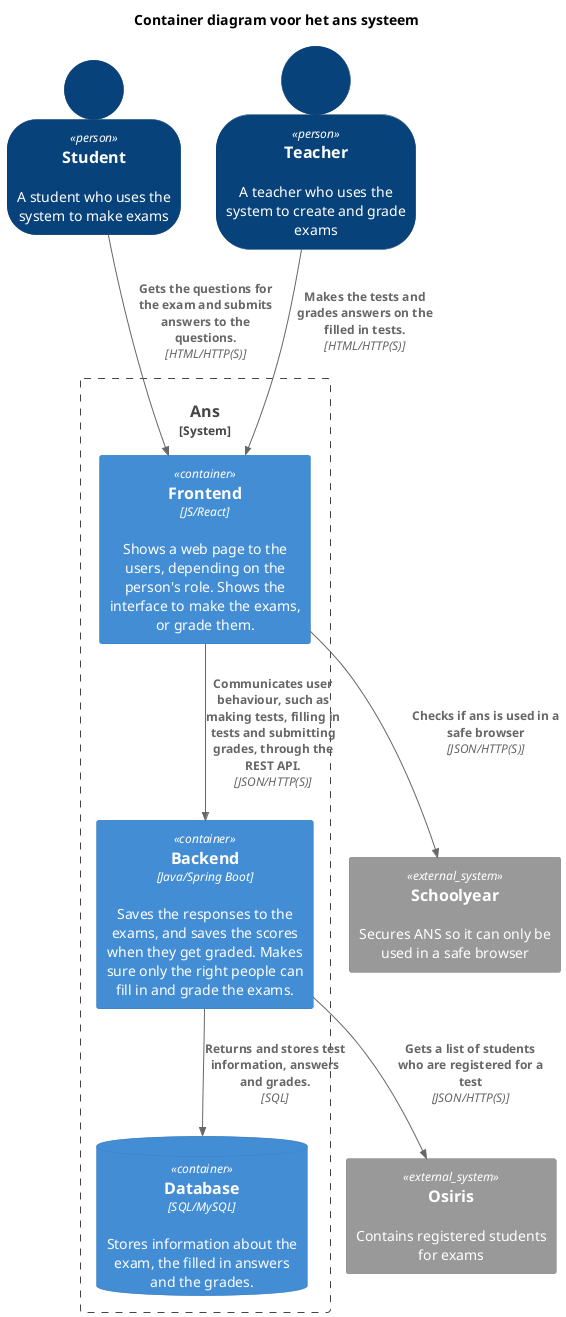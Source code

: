 @startuml

!include <C4/C4>
!include <C4/C4_Context>
!include <C4/C4_Container>

SHOW_PERSON_OUTLINE()

AddRelTag("sync/async", $textColor=$ARROW_FONT_COLOR, $lineColor=$ARROW_COLOR, $lineStyle=DottedLine())

title Container diagram voor het ans systeem

Person(student, Student, "A student who uses the system to make exams")
Person(teacher, Teacher, "A teacher who uses the system to create and grade exams")

System_Ext(osiris, "Osiris", "Contains registered students for exams")
System_Ext(schoolyear, "Schoolyear", "Secures ANS so it can only be used in a safe browser")

System_Boundary("key_boundary", "Ans", $tags="") {
    Container(frontend, "Frontend", $techn="JS/React", $descr="Shows a web page to the users, depending on the person's role. Shows the interface to make the exams, or grade them.", $tags="", $link="")
    Container(backend, "Backend", $techn="Java/Spring Boot", $descr="Saves the responses to the exams, and saves the scores when they get graded. Makes sure only the right people can fill in and grade the exams.", $tags="", $link="")
    ContainerDb(db, "Database", $techn="SQL/MySQL", $descr="Stores information about the exam, the filled in answers and the grades.", $tags="", $link="")
    Rel(student, frontend, "Gets the questions for the exam and submits answers to the questions.", $techn="HTML/HTTP(S)", $tags="", $link="")
    Rel(teacher, frontend, "Makes the tests and grades answers on the filled in tests.", $techn="HTML/HTTP(S)", $tags="", $link="")
    Rel(frontend, backend, "Communicates user behaviour, such as making tests, filling in tests and submitting grades, through the REST API.", $techn="JSON/HTTP(S)", $tags="", $link="")
    Rel(backend, db, "Returns and stores test information, answers and grades.", $techn="SQL", $tags="", $link="")
    Rel(backend, osiris, "Gets a list of students who are registered for a test", $techn="JSON/HTTP(S)", $tags="", $link="")
    Rel(frontend, schoolyear, "Checks if ans is used in a safe browser", $techn="JSON/HTTP(S)", $tags="", $link="")
 }



@enduml